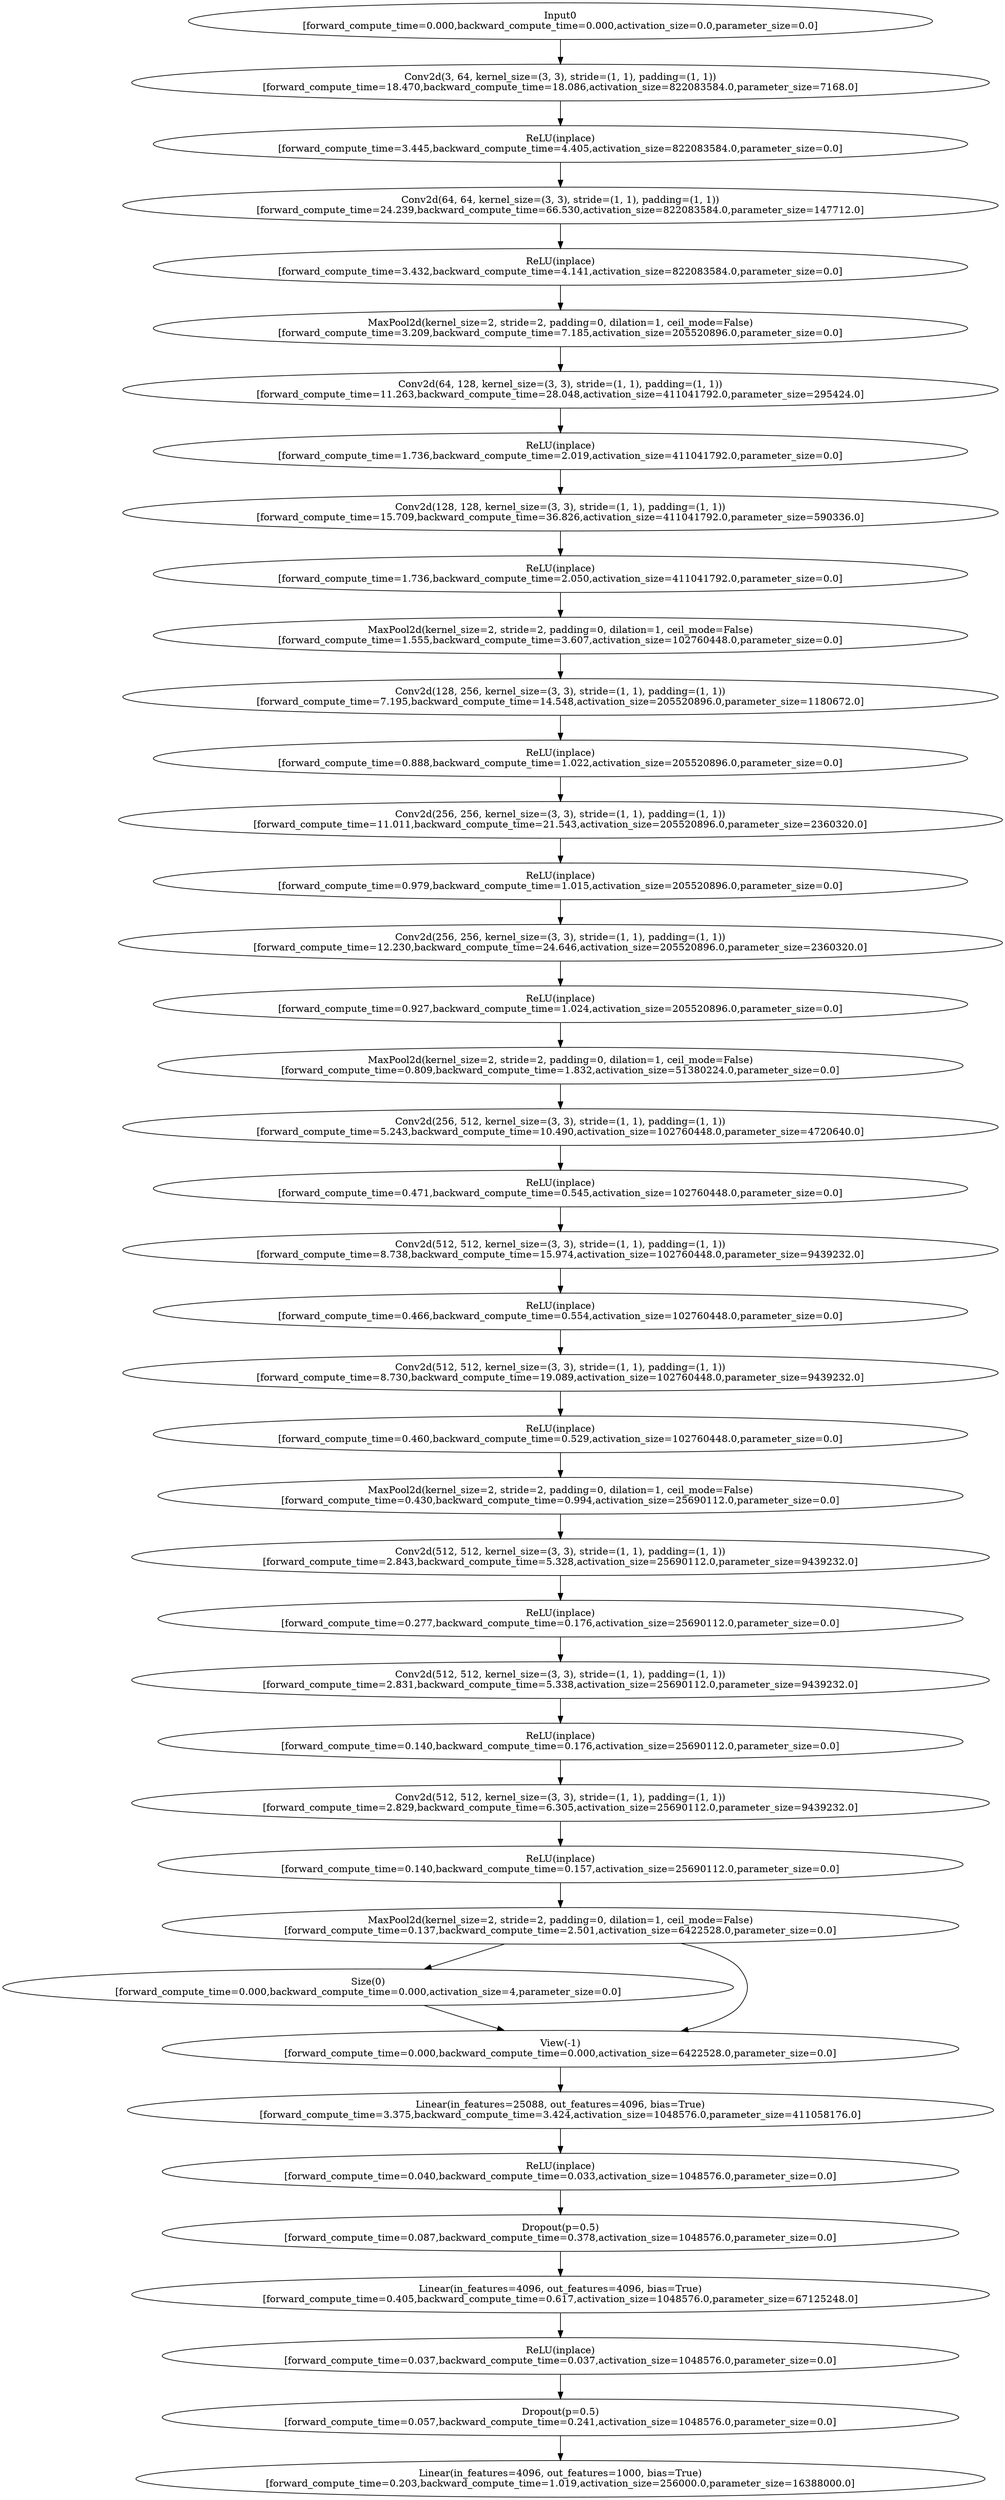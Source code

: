 digraph {
	node1 [label="Input0\n[forward_compute_time=0.000,backward_compute_time=0.000,activation_size=0.0,parameter_size=0.0]"]
	node2 [label="Conv2d(3, 64, kernel_size=(3, 3), stride=(1, 1), padding=(1, 1))\n[forward_compute_time=18.470,backward_compute_time=18.086,activation_size=822083584.0,parameter_size=7168.0]"]
	node3 [label="ReLU(inplace)\n[forward_compute_time=3.445,backward_compute_time=4.405,activation_size=822083584.0,parameter_size=0.0]"]
	node4 [label="Conv2d(64, 64, kernel_size=(3, 3), stride=(1, 1), padding=(1, 1))\n[forward_compute_time=24.239,backward_compute_time=66.530,activation_size=822083584.0,parameter_size=147712.0]"]
	node5 [label="ReLU(inplace)\n[forward_compute_time=3.432,backward_compute_time=4.141,activation_size=822083584.0,parameter_size=0.0]"]
	node6 [label="MaxPool2d(kernel_size=2, stride=2, padding=0, dilation=1, ceil_mode=False)\n[forward_compute_time=3.209,backward_compute_time=7.185,activation_size=205520896.0,parameter_size=0.0]"]
	node7 [label="Conv2d(64, 128, kernel_size=(3, 3), stride=(1, 1), padding=(1, 1))\n[forward_compute_time=11.263,backward_compute_time=28.048,activation_size=411041792.0,parameter_size=295424.0]"]
	node8 [label="ReLU(inplace)\n[forward_compute_time=1.736,backward_compute_time=2.019,activation_size=411041792.0,parameter_size=0.0]"]
	node9 [label="Conv2d(128, 128, kernel_size=(3, 3), stride=(1, 1), padding=(1, 1))\n[forward_compute_time=15.709,backward_compute_time=36.826,activation_size=411041792.0,parameter_size=590336.0]"]
	node10 [label="ReLU(inplace)\n[forward_compute_time=1.736,backward_compute_time=2.050,activation_size=411041792.0,parameter_size=0.0]"]
	node11 [label="MaxPool2d(kernel_size=2, stride=2, padding=0, dilation=1, ceil_mode=False)\n[forward_compute_time=1.555,backward_compute_time=3.607,activation_size=102760448.0,parameter_size=0.0]"]
	node12 [label="Conv2d(128, 256, kernel_size=(3, 3), stride=(1, 1), padding=(1, 1))\n[forward_compute_time=7.195,backward_compute_time=14.548,activation_size=205520896.0,parameter_size=1180672.0]"]
	node13 [label="ReLU(inplace)\n[forward_compute_time=0.888,backward_compute_time=1.022,activation_size=205520896.0,parameter_size=0.0]"]
	node14 [label="Conv2d(256, 256, kernel_size=(3, 3), stride=(1, 1), padding=(1, 1))\n[forward_compute_time=11.011,backward_compute_time=21.543,activation_size=205520896.0,parameter_size=2360320.0]"]
	node15 [label="ReLU(inplace)\n[forward_compute_time=0.979,backward_compute_time=1.015,activation_size=205520896.0,parameter_size=0.0]"]
	node16 [label="Conv2d(256, 256, kernel_size=(3, 3), stride=(1, 1), padding=(1, 1))\n[forward_compute_time=12.230,backward_compute_time=24.646,activation_size=205520896.0,parameter_size=2360320.0]"]
	node17 [label="ReLU(inplace)\n[forward_compute_time=0.927,backward_compute_time=1.024,activation_size=205520896.0,parameter_size=0.0]"]
	node18 [label="MaxPool2d(kernel_size=2, stride=2, padding=0, dilation=1, ceil_mode=False)\n[forward_compute_time=0.809,backward_compute_time=1.832,activation_size=51380224.0,parameter_size=0.0]"]
	node19 [label="Conv2d(256, 512, kernel_size=(3, 3), stride=(1, 1), padding=(1, 1))\n[forward_compute_time=5.243,backward_compute_time=10.490,activation_size=102760448.0,parameter_size=4720640.0]"]
	node20 [label="ReLU(inplace)\n[forward_compute_time=0.471,backward_compute_time=0.545,activation_size=102760448.0,parameter_size=0.0]"]
	node21 [label="Conv2d(512, 512, kernel_size=(3, 3), stride=(1, 1), padding=(1, 1))\n[forward_compute_time=8.738,backward_compute_time=15.974,activation_size=102760448.0,parameter_size=9439232.0]"]
	node22 [label="ReLU(inplace)\n[forward_compute_time=0.466,backward_compute_time=0.554,activation_size=102760448.0,parameter_size=0.0]"]
	node23 [label="Conv2d(512, 512, kernel_size=(3, 3), stride=(1, 1), padding=(1, 1))\n[forward_compute_time=8.730,backward_compute_time=19.089,activation_size=102760448.0,parameter_size=9439232.0]"]
	node24 [label="ReLU(inplace)\n[forward_compute_time=0.460,backward_compute_time=0.529,activation_size=102760448.0,parameter_size=0.0]"]
	node25 [label="MaxPool2d(kernel_size=2, stride=2, padding=0, dilation=1, ceil_mode=False)\n[forward_compute_time=0.430,backward_compute_time=0.994,activation_size=25690112.0,parameter_size=0.0]"]
	node26 [label="Conv2d(512, 512, kernel_size=(3, 3), stride=(1, 1), padding=(1, 1))\n[forward_compute_time=2.843,backward_compute_time=5.328,activation_size=25690112.0,parameter_size=9439232.0]"]
	node27 [label="ReLU(inplace)\n[forward_compute_time=0.277,backward_compute_time=0.176,activation_size=25690112.0,parameter_size=0.0]"]
	node28 [label="Conv2d(512, 512, kernel_size=(3, 3), stride=(1, 1), padding=(1, 1))\n[forward_compute_time=2.831,backward_compute_time=5.338,activation_size=25690112.0,parameter_size=9439232.0]"]
	node29 [label="ReLU(inplace)\n[forward_compute_time=0.140,backward_compute_time=0.176,activation_size=25690112.0,parameter_size=0.0]"]
	node30 [label="Conv2d(512, 512, kernel_size=(3, 3), stride=(1, 1), padding=(1, 1))\n[forward_compute_time=2.829,backward_compute_time=6.305,activation_size=25690112.0,parameter_size=9439232.0]"]
	node31 [label="ReLU(inplace)\n[forward_compute_time=0.140,backward_compute_time=0.157,activation_size=25690112.0,parameter_size=0.0]"]
	node32 [label="MaxPool2d(kernel_size=2, stride=2, padding=0, dilation=1, ceil_mode=False)\n[forward_compute_time=0.137,backward_compute_time=2.501,activation_size=6422528.0,parameter_size=0.0]"]
	node33 [label="Size(0)\n[forward_compute_time=0.000,backward_compute_time=0.000,activation_size=4,parameter_size=0.0]"]
	node34 [label="View(-1)\n[forward_compute_time=0.000,backward_compute_time=0.000,activation_size=6422528.0,parameter_size=0.0]"]
	node35 [label="Linear(in_features=25088, out_features=4096, bias=True)\n[forward_compute_time=3.375,backward_compute_time=3.424,activation_size=1048576.0,parameter_size=411058176.0]"]
	node36 [label="ReLU(inplace)\n[forward_compute_time=0.040,backward_compute_time=0.033,activation_size=1048576.0,parameter_size=0.0]"]
	node37 [label="Dropout(p=0.5)\n[forward_compute_time=0.087,backward_compute_time=0.378,activation_size=1048576.0,parameter_size=0.0]"]
	node38 [label="Linear(in_features=4096, out_features=4096, bias=True)\n[forward_compute_time=0.405,backward_compute_time=0.617,activation_size=1048576.0,parameter_size=67125248.0]"]
	node39 [label="ReLU(inplace)\n[forward_compute_time=0.037,backward_compute_time=0.037,activation_size=1048576.0,parameter_size=0.0]"]
	node40 [label="Dropout(p=0.5)\n[forward_compute_time=0.057,backward_compute_time=0.241,activation_size=1048576.0,parameter_size=0.0]"]
	node41 [label="Linear(in_features=4096, out_features=1000, bias=True)\n[forward_compute_time=0.203,backward_compute_time=1.019,activation_size=256000.0,parameter_size=16388000.0]"]
	node1 -> node2
	node2 -> node3
	node3 -> node4
	node4 -> node5
	node5 -> node6
	node6 -> node7
	node7 -> node8
	node8 -> node9
	node9 -> node10
	node10 -> node11
	node11 -> node12
	node12 -> node13
	node13 -> node14
	node14 -> node15
	node15 -> node16
	node16 -> node17
	node17 -> node18
	node18 -> node19
	node19 -> node20
	node20 -> node21
	node21 -> node22
	node22 -> node23
	node23 -> node24
	node24 -> node25
	node25 -> node26
	node26 -> node27
	node27 -> node28
	node28 -> node29
	node29 -> node30
	node30 -> node31
	node31 -> node32
	node32 -> node33
	node32 -> node34
	node33 -> node34
	node34 -> node35
	node35 -> node36
	node36 -> node37
	node37 -> node38
	node38 -> node39
	node39 -> node40
	node40 -> node41
}
